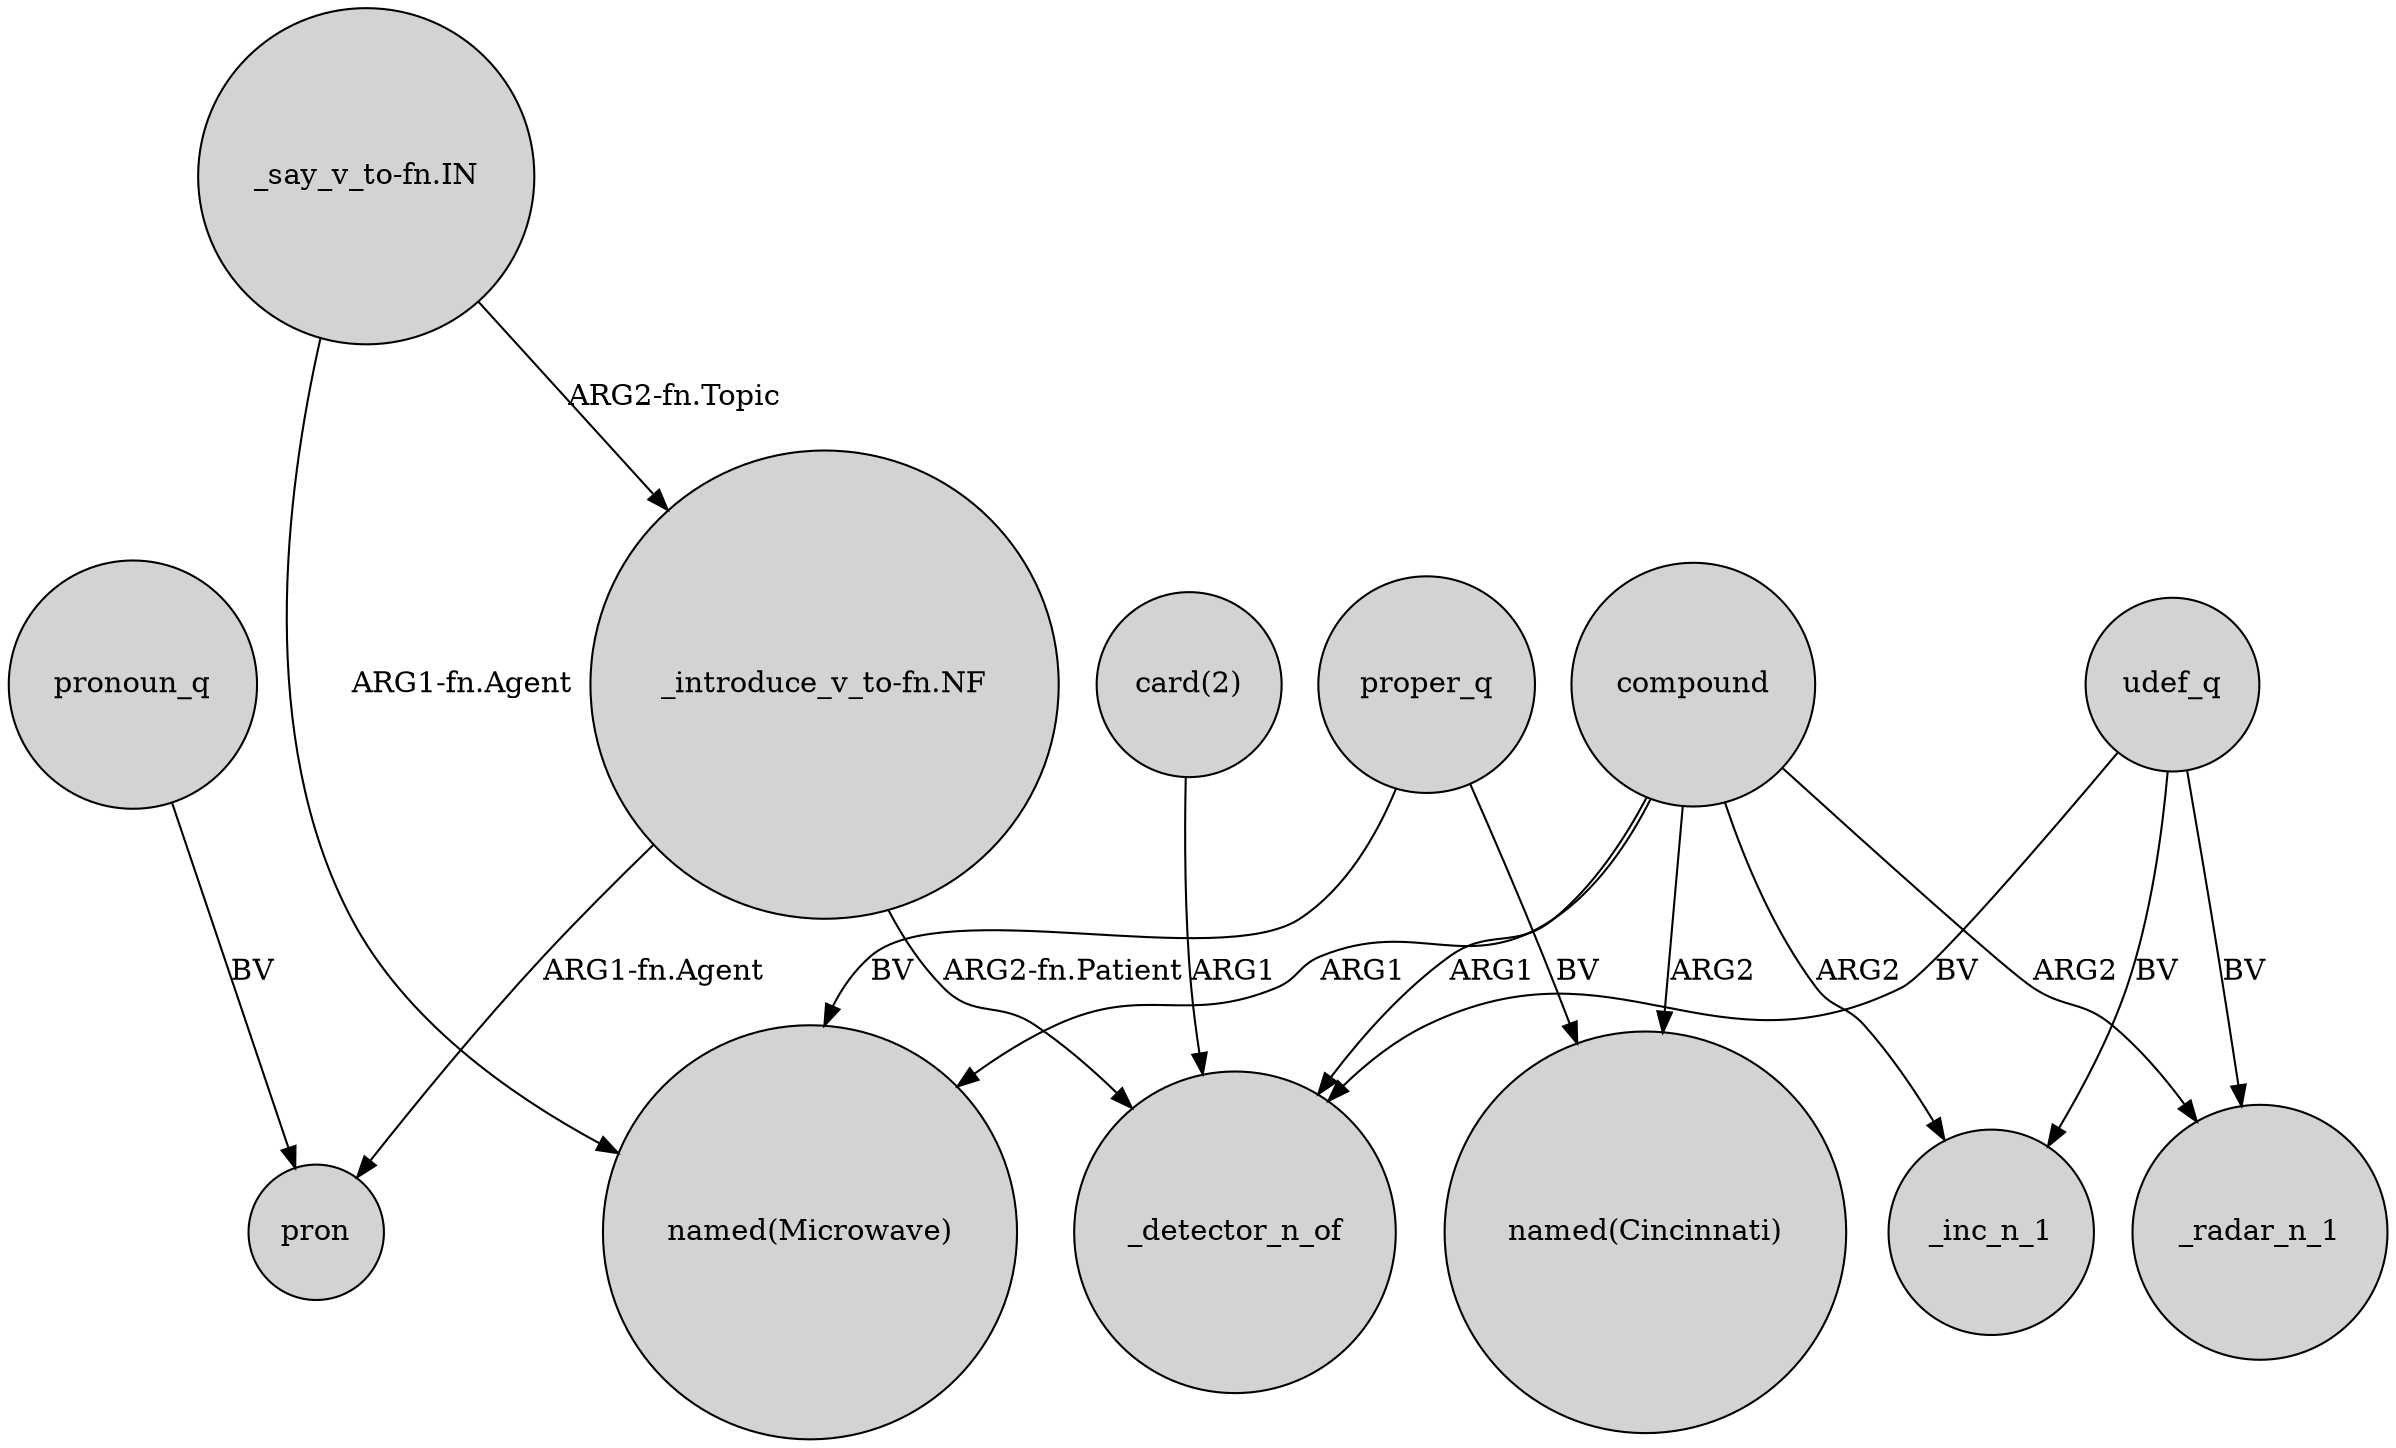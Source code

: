 digraph {
	node [shape=circle style=filled]
	"card(2)" -> _detector_n_of [label=ARG1]
	"_introduce_v_to-fn.NF" -> _detector_n_of [label="ARG2-fn.Patient"]
	proper_q -> "named(Cincinnati)" [label=BV]
	udef_q -> _inc_n_1 [label=BV]
	compound -> _detector_n_of [label=ARG1]
	"_say_v_to-fn.IN" -> "named(Microwave)" [label="ARG1-fn.Agent"]
	udef_q -> _radar_n_1 [label=BV]
	"_say_v_to-fn.IN" -> "_introduce_v_to-fn.NF" [label="ARG2-fn.Topic"]
	udef_q -> _detector_n_of [label=BV]
	compound -> "named(Microwave)" [label=ARG1]
	compound -> "named(Cincinnati)" [label=ARG2]
	compound -> _inc_n_1 [label=ARG2]
	compound -> _radar_n_1 [label=ARG2]
	"_introduce_v_to-fn.NF" -> pron [label="ARG1-fn.Agent"]
	proper_q -> "named(Microwave)" [label=BV]
	pronoun_q -> pron [label=BV]
}
